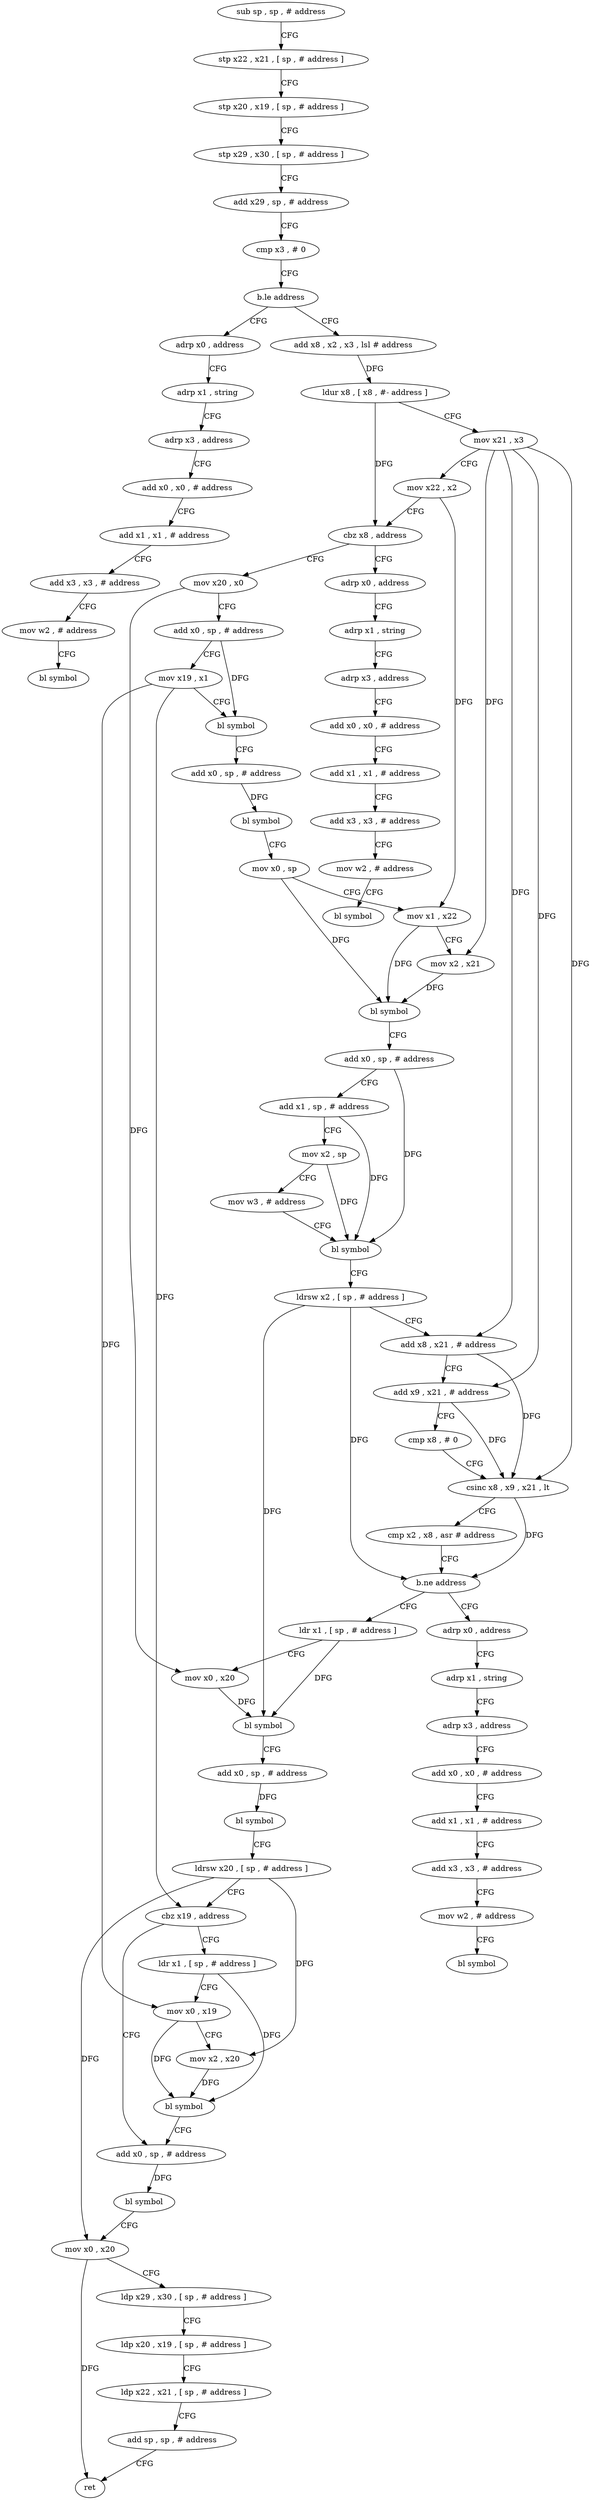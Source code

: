 digraph "func" {
"4234396" [label = "sub sp , sp , # address" ]
"4234400" [label = "stp x22 , x21 , [ sp , # address ]" ]
"4234404" [label = "stp x20 , x19 , [ sp , # address ]" ]
"4234408" [label = "stp x29 , x30 , [ sp , # address ]" ]
"4234412" [label = "add x29 , sp , # address" ]
"4234416" [label = "cmp x3 , # 0" ]
"4234420" [label = "b.le address" ]
"4234608" [label = "adrp x0 , address" ]
"4234424" [label = "add x8 , x2 , x3 , lsl # address" ]
"4234612" [label = "adrp x1 , string" ]
"4234616" [label = "adrp x3 , address" ]
"4234620" [label = "add x0 , x0 , # address" ]
"4234624" [label = "add x1 , x1 , # address" ]
"4234628" [label = "add x3 , x3 , # address" ]
"4234632" [label = "mov w2 , # address" ]
"4234636" [label = "bl symbol" ]
"4234428" [label = "ldur x8 , [ x8 , #- address ]" ]
"4234432" [label = "mov x21 , x3" ]
"4234436" [label = "mov x22 , x2" ]
"4234440" [label = "cbz x8 , address" ]
"4234640" [label = "adrp x0 , address" ]
"4234444" [label = "mov x20 , x0" ]
"4234644" [label = "adrp x1 , string" ]
"4234648" [label = "adrp x3 , address" ]
"4234652" [label = "add x0 , x0 , # address" ]
"4234656" [label = "add x1 , x1 , # address" ]
"4234660" [label = "add x3 , x3 , # address" ]
"4234664" [label = "mov w2 , # address" ]
"4234668" [label = "bl symbol" ]
"4234448" [label = "add x0 , sp , # address" ]
"4234452" [label = "mov x19 , x1" ]
"4234456" [label = "bl symbol" ]
"4234460" [label = "add x0 , sp , # address" ]
"4234464" [label = "bl symbol" ]
"4234468" [label = "mov x0 , sp" ]
"4234472" [label = "mov x1 , x22" ]
"4234476" [label = "mov x2 , x21" ]
"4234480" [label = "bl symbol" ]
"4234484" [label = "add x0 , sp , # address" ]
"4234488" [label = "add x1 , sp , # address" ]
"4234492" [label = "mov x2 , sp" ]
"4234496" [label = "mov w3 , # address" ]
"4234500" [label = "bl symbol" ]
"4234504" [label = "ldrsw x2 , [ sp , # address ]" ]
"4234508" [label = "add x8 , x21 , # address" ]
"4234512" [label = "add x9 , x21 , # address" ]
"4234516" [label = "cmp x8 , # 0" ]
"4234520" [label = "csinc x8 , x9 , x21 , lt" ]
"4234524" [label = "cmp x2 , x8 , asr # address" ]
"4234528" [label = "b.ne address" ]
"4234672" [label = "adrp x0 , address" ]
"4234532" [label = "ldr x1 , [ sp , # address ]" ]
"4234676" [label = "adrp x1 , string" ]
"4234680" [label = "adrp x3 , address" ]
"4234684" [label = "add x0 , x0 , # address" ]
"4234688" [label = "add x1 , x1 , # address" ]
"4234692" [label = "add x3 , x3 , # address" ]
"4234696" [label = "mov w2 , # address" ]
"4234700" [label = "bl symbol" ]
"4234536" [label = "mov x0 , x20" ]
"4234540" [label = "bl symbol" ]
"4234544" [label = "add x0 , sp , # address" ]
"4234548" [label = "bl symbol" ]
"4234552" [label = "ldrsw x20 , [ sp , # address ]" ]
"4234556" [label = "cbz x19 , address" ]
"4234576" [label = "add x0 , sp , # address" ]
"4234560" [label = "ldr x1 , [ sp , # address ]" ]
"4234580" [label = "bl symbol" ]
"4234584" [label = "mov x0 , x20" ]
"4234588" [label = "ldp x29 , x30 , [ sp , # address ]" ]
"4234592" [label = "ldp x20 , x19 , [ sp , # address ]" ]
"4234596" [label = "ldp x22 , x21 , [ sp , # address ]" ]
"4234600" [label = "add sp , sp , # address" ]
"4234604" [label = "ret" ]
"4234564" [label = "mov x0 , x19" ]
"4234568" [label = "mov x2 , x20" ]
"4234572" [label = "bl symbol" ]
"4234396" -> "4234400" [ label = "CFG" ]
"4234400" -> "4234404" [ label = "CFG" ]
"4234404" -> "4234408" [ label = "CFG" ]
"4234408" -> "4234412" [ label = "CFG" ]
"4234412" -> "4234416" [ label = "CFG" ]
"4234416" -> "4234420" [ label = "CFG" ]
"4234420" -> "4234608" [ label = "CFG" ]
"4234420" -> "4234424" [ label = "CFG" ]
"4234608" -> "4234612" [ label = "CFG" ]
"4234424" -> "4234428" [ label = "DFG" ]
"4234612" -> "4234616" [ label = "CFG" ]
"4234616" -> "4234620" [ label = "CFG" ]
"4234620" -> "4234624" [ label = "CFG" ]
"4234624" -> "4234628" [ label = "CFG" ]
"4234628" -> "4234632" [ label = "CFG" ]
"4234632" -> "4234636" [ label = "CFG" ]
"4234428" -> "4234432" [ label = "CFG" ]
"4234428" -> "4234440" [ label = "DFG" ]
"4234432" -> "4234436" [ label = "CFG" ]
"4234432" -> "4234476" [ label = "DFG" ]
"4234432" -> "4234508" [ label = "DFG" ]
"4234432" -> "4234512" [ label = "DFG" ]
"4234432" -> "4234520" [ label = "DFG" ]
"4234436" -> "4234440" [ label = "CFG" ]
"4234436" -> "4234472" [ label = "DFG" ]
"4234440" -> "4234640" [ label = "CFG" ]
"4234440" -> "4234444" [ label = "CFG" ]
"4234640" -> "4234644" [ label = "CFG" ]
"4234444" -> "4234448" [ label = "CFG" ]
"4234444" -> "4234536" [ label = "DFG" ]
"4234644" -> "4234648" [ label = "CFG" ]
"4234648" -> "4234652" [ label = "CFG" ]
"4234652" -> "4234656" [ label = "CFG" ]
"4234656" -> "4234660" [ label = "CFG" ]
"4234660" -> "4234664" [ label = "CFG" ]
"4234664" -> "4234668" [ label = "CFG" ]
"4234448" -> "4234452" [ label = "CFG" ]
"4234448" -> "4234456" [ label = "DFG" ]
"4234452" -> "4234456" [ label = "CFG" ]
"4234452" -> "4234556" [ label = "DFG" ]
"4234452" -> "4234564" [ label = "DFG" ]
"4234456" -> "4234460" [ label = "CFG" ]
"4234460" -> "4234464" [ label = "DFG" ]
"4234464" -> "4234468" [ label = "CFG" ]
"4234468" -> "4234472" [ label = "CFG" ]
"4234468" -> "4234480" [ label = "DFG" ]
"4234472" -> "4234476" [ label = "CFG" ]
"4234472" -> "4234480" [ label = "DFG" ]
"4234476" -> "4234480" [ label = "DFG" ]
"4234480" -> "4234484" [ label = "CFG" ]
"4234484" -> "4234488" [ label = "CFG" ]
"4234484" -> "4234500" [ label = "DFG" ]
"4234488" -> "4234492" [ label = "CFG" ]
"4234488" -> "4234500" [ label = "DFG" ]
"4234492" -> "4234496" [ label = "CFG" ]
"4234492" -> "4234500" [ label = "DFG" ]
"4234496" -> "4234500" [ label = "CFG" ]
"4234500" -> "4234504" [ label = "CFG" ]
"4234504" -> "4234508" [ label = "CFG" ]
"4234504" -> "4234528" [ label = "DFG" ]
"4234504" -> "4234540" [ label = "DFG" ]
"4234508" -> "4234512" [ label = "CFG" ]
"4234508" -> "4234520" [ label = "DFG" ]
"4234512" -> "4234516" [ label = "CFG" ]
"4234512" -> "4234520" [ label = "DFG" ]
"4234516" -> "4234520" [ label = "CFG" ]
"4234520" -> "4234524" [ label = "CFG" ]
"4234520" -> "4234528" [ label = "DFG" ]
"4234524" -> "4234528" [ label = "CFG" ]
"4234528" -> "4234672" [ label = "CFG" ]
"4234528" -> "4234532" [ label = "CFG" ]
"4234672" -> "4234676" [ label = "CFG" ]
"4234532" -> "4234536" [ label = "CFG" ]
"4234532" -> "4234540" [ label = "DFG" ]
"4234676" -> "4234680" [ label = "CFG" ]
"4234680" -> "4234684" [ label = "CFG" ]
"4234684" -> "4234688" [ label = "CFG" ]
"4234688" -> "4234692" [ label = "CFG" ]
"4234692" -> "4234696" [ label = "CFG" ]
"4234696" -> "4234700" [ label = "CFG" ]
"4234536" -> "4234540" [ label = "DFG" ]
"4234540" -> "4234544" [ label = "CFG" ]
"4234544" -> "4234548" [ label = "DFG" ]
"4234548" -> "4234552" [ label = "CFG" ]
"4234552" -> "4234556" [ label = "CFG" ]
"4234552" -> "4234584" [ label = "DFG" ]
"4234552" -> "4234568" [ label = "DFG" ]
"4234556" -> "4234576" [ label = "CFG" ]
"4234556" -> "4234560" [ label = "CFG" ]
"4234576" -> "4234580" [ label = "DFG" ]
"4234560" -> "4234564" [ label = "CFG" ]
"4234560" -> "4234572" [ label = "DFG" ]
"4234580" -> "4234584" [ label = "CFG" ]
"4234584" -> "4234588" [ label = "CFG" ]
"4234584" -> "4234604" [ label = "DFG" ]
"4234588" -> "4234592" [ label = "CFG" ]
"4234592" -> "4234596" [ label = "CFG" ]
"4234596" -> "4234600" [ label = "CFG" ]
"4234600" -> "4234604" [ label = "CFG" ]
"4234564" -> "4234568" [ label = "CFG" ]
"4234564" -> "4234572" [ label = "DFG" ]
"4234568" -> "4234572" [ label = "DFG" ]
"4234572" -> "4234576" [ label = "CFG" ]
}
